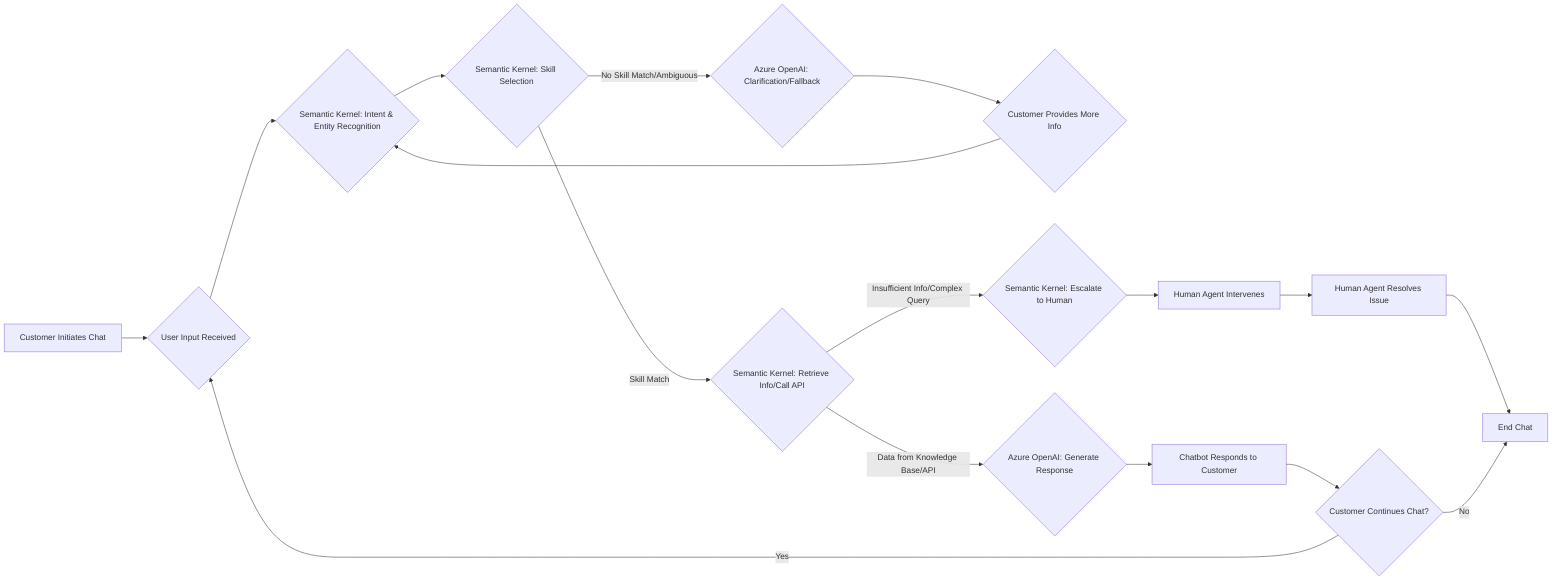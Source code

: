 graph LR
    A[Customer Initiates Chat] --> B{User Input Received}
    B --> C{Semantic Kernel: Intent & Entity Recognition}
    C --> D{Semantic Kernel: Skill Selection}
    D -- No Skill Match/Ambiguous --> E{Azure OpenAI: Clarification/Fallback}
    E --> F{Customer Provides More Info}
    F --> C

    D -- Skill Match --> G{Semantic Kernel: Retrieve Info/Call API}
    G -- Data from Knowledge Base/API --> H{Azure OpenAI: Generate Response}
    H --> I[Chatbot Responds to Customer]

    G -- Insufficient Info/Complex Query --> J{Semantic Kernel: Escalate to Human}
    J --> K[Human Agent Intervenes]
    K --> L[Human Agent Resolves Issue]
    L --> O

    I --> N{Customer Continues Chat?}
    N -- Yes --> B
    N -- No --> O[End Chat]